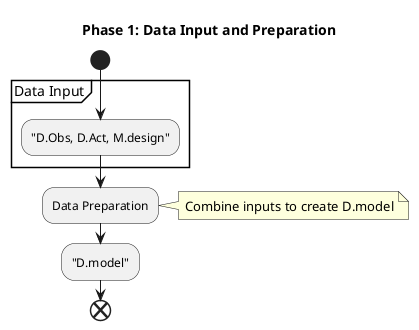 @startuml
title Phase 1: Data Input and Preparation

start

partition "Data Input" {
  :"D.Obs, D.Act, M.design";
}

:Data Preparation;
note right
  Combine inputs to create D.model
end note

' Output of this phase
:"D.model";

end
@enduml